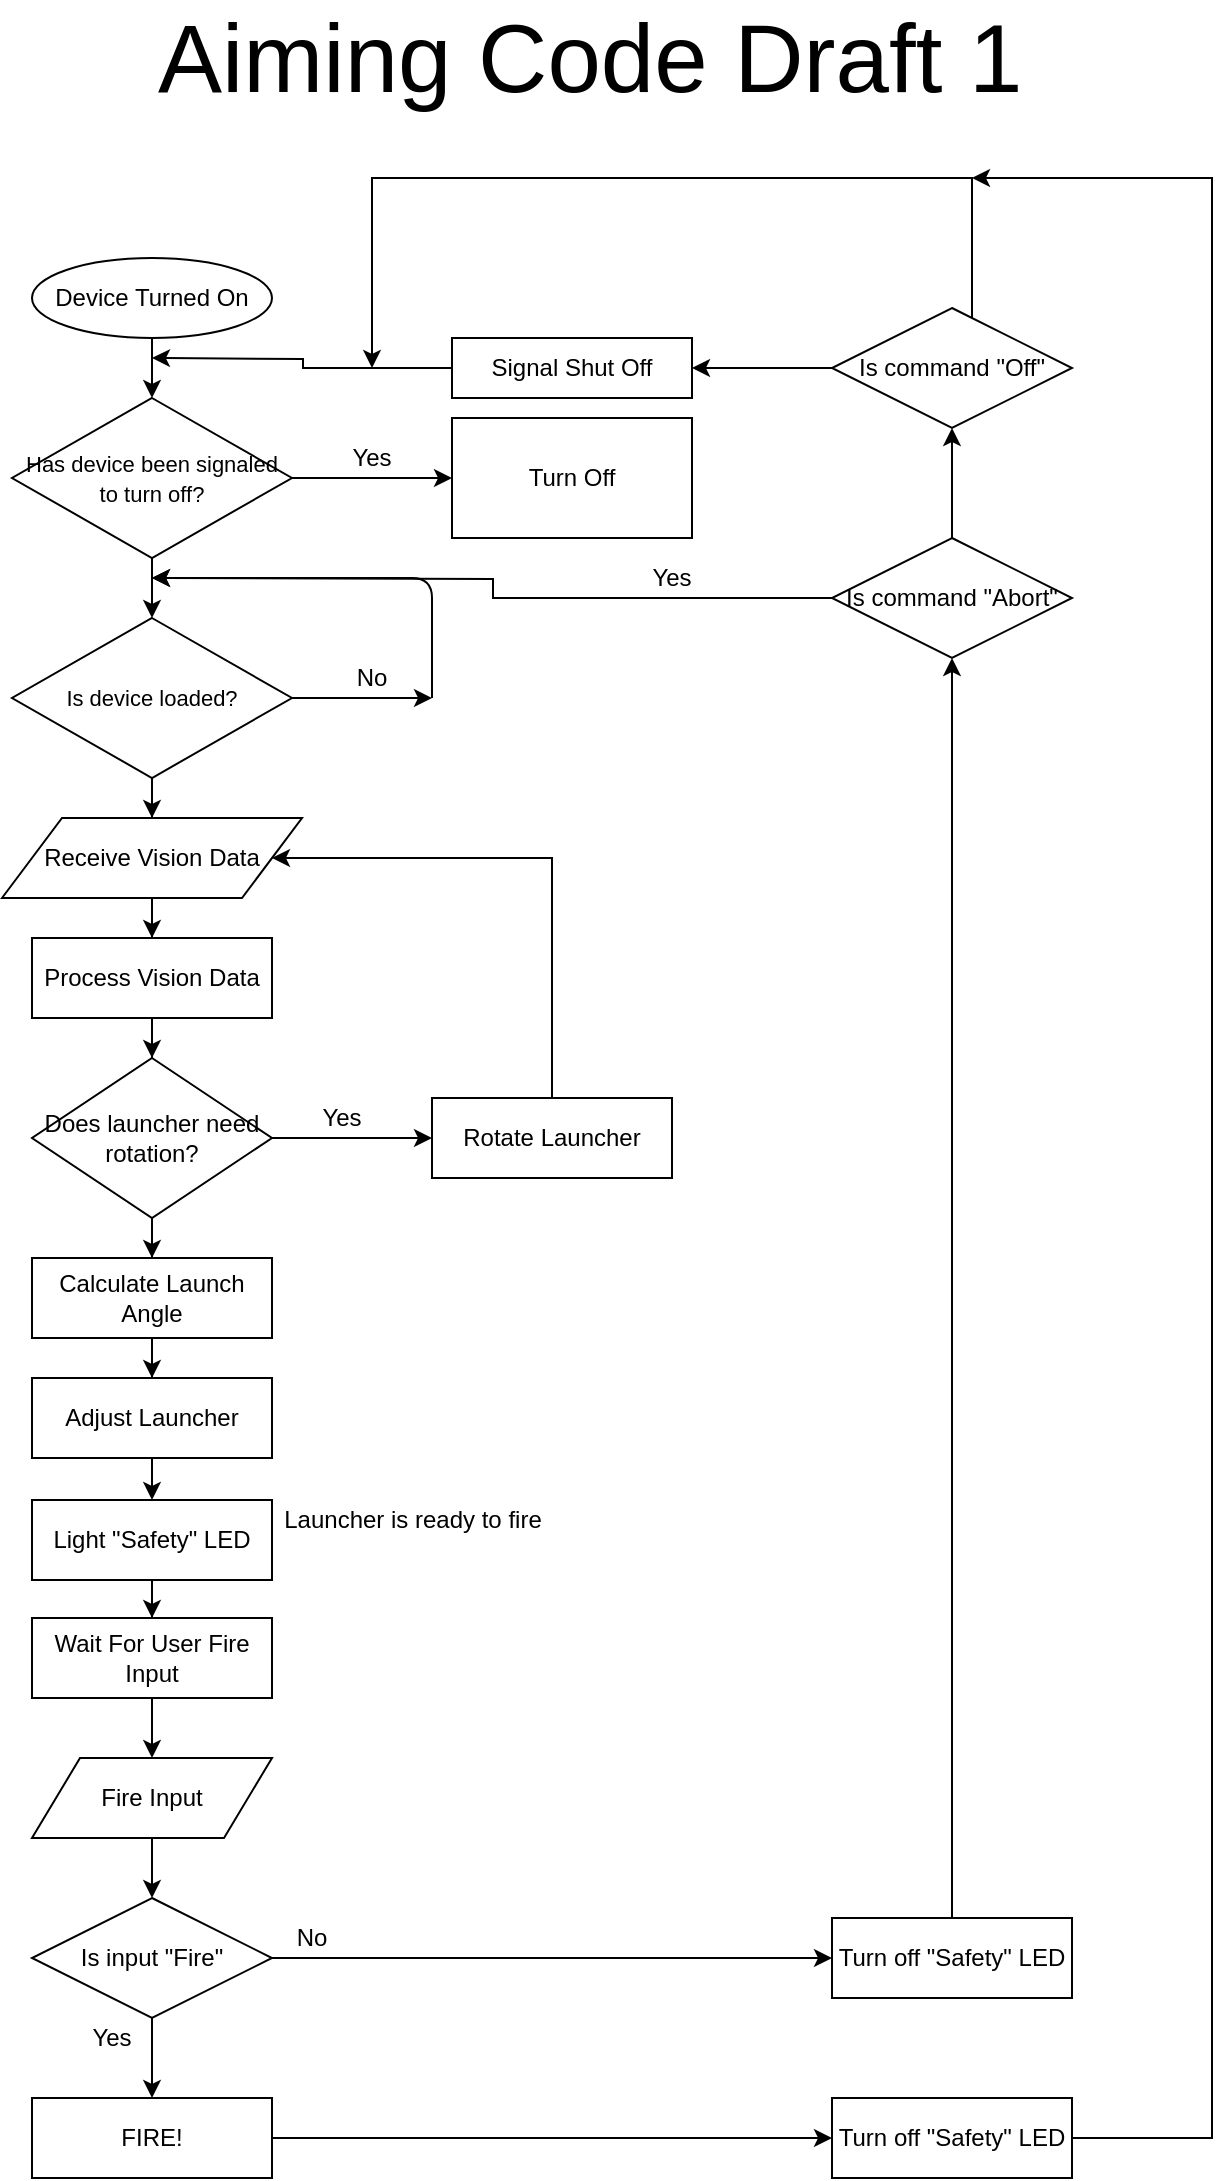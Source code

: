 <mxfile version="12.9.3" type="device"><diagram id="C5RBs43oDa-KdzZeNtuy" name="Page-1"><mxGraphModel dx="2031" dy="1079" grid="1" gridSize="10" guides="1" tooltips="1" connect="1" arrows="1" fold="1" page="1" pageScale="1" pageWidth="827" pageHeight="1169" math="0" shadow="0"><root><mxCell id="WIyWlLk6GJQsqaUBKTNV-0"/><mxCell id="WIyWlLk6GJQsqaUBKTNV-1" parent="WIyWlLk6GJQsqaUBKTNV-0"/><mxCell id="7ELxKcjbYOhzfo5SB_hE-0" value="Device Turned On" style="ellipse;whiteSpace=wrap;html=1;" vertex="1" parent="WIyWlLk6GJQsqaUBKTNV-1"><mxGeometry x="126" y="160" width="120" height="40" as="geometry"/></mxCell><mxCell id="7ELxKcjbYOhzfo5SB_hE-1" value="" style="endArrow=classic;html=1;exitX=0.5;exitY=1;exitDx=0;exitDy=0;entryX=0.5;entryY=0;entryDx=0;entryDy=0;" edge="1" parent="WIyWlLk6GJQsqaUBKTNV-1" source="7ELxKcjbYOhzfo5SB_hE-0" target="7ELxKcjbYOhzfo5SB_hE-2"><mxGeometry width="50" height="50" relative="1" as="geometry"><mxPoint x="476" y="520" as="sourcePoint"/><mxPoint x="186" y="200" as="targetPoint"/><Array as="points"/></mxGeometry></mxCell><mxCell id="7ELxKcjbYOhzfo5SB_hE-4" value="" style="edgeStyle=orthogonalEdgeStyle;rounded=0;orthogonalLoop=1;jettySize=auto;html=1;" edge="1" parent="WIyWlLk6GJQsqaUBKTNV-1" source="7ELxKcjbYOhzfo5SB_hE-2"><mxGeometry relative="1" as="geometry"><mxPoint x="336" y="270" as="targetPoint"/></mxGeometry></mxCell><mxCell id="7ELxKcjbYOhzfo5SB_hE-10" value="" style="edgeStyle=orthogonalEdgeStyle;rounded=0;orthogonalLoop=1;jettySize=auto;html=1;" edge="1" parent="WIyWlLk6GJQsqaUBKTNV-1" source="7ELxKcjbYOhzfo5SB_hE-2" target="7ELxKcjbYOhzfo5SB_hE-9"><mxGeometry relative="1" as="geometry"/></mxCell><mxCell id="7ELxKcjbYOhzfo5SB_hE-2" value="&lt;font style=&quot;font-size: 11px&quot;&gt;Has device been signaled to turn off?&lt;/font&gt;" style="rhombus;whiteSpace=wrap;html=1;" vertex="1" parent="WIyWlLk6GJQsqaUBKTNV-1"><mxGeometry x="116" y="230" width="140" height="80" as="geometry"/></mxCell><mxCell id="7ELxKcjbYOhzfo5SB_hE-13" value="" style="edgeStyle=orthogonalEdgeStyle;rounded=0;orthogonalLoop=1;jettySize=auto;html=1;" edge="1" parent="WIyWlLk6GJQsqaUBKTNV-1" source="7ELxKcjbYOhzfo5SB_hE-9"><mxGeometry relative="1" as="geometry"><mxPoint x="326" y="380" as="targetPoint"/></mxGeometry></mxCell><mxCell id="7ELxKcjbYOhzfo5SB_hE-18" value="" style="edgeStyle=orthogonalEdgeStyle;rounded=0;orthogonalLoop=1;jettySize=auto;html=1;" edge="1" parent="WIyWlLk6GJQsqaUBKTNV-1" source="7ELxKcjbYOhzfo5SB_hE-9" target="7ELxKcjbYOhzfo5SB_hE-16"><mxGeometry relative="1" as="geometry"/></mxCell><mxCell id="7ELxKcjbYOhzfo5SB_hE-9" value="&lt;font style=&quot;font-size: 11px&quot;&gt;Is device loaded?&lt;/font&gt;" style="rhombus;whiteSpace=wrap;html=1;" vertex="1" parent="WIyWlLk6GJQsqaUBKTNV-1"><mxGeometry x="116" y="340" width="140" height="80" as="geometry"/></mxCell><mxCell id="7ELxKcjbYOhzfo5SB_hE-5" value="Yes" style="text;html=1;strokeColor=none;fillColor=none;align=center;verticalAlign=middle;whiteSpace=wrap;rounded=0;" vertex="1" parent="WIyWlLk6GJQsqaUBKTNV-1"><mxGeometry x="276" y="250" width="40" height="20" as="geometry"/></mxCell><mxCell id="7ELxKcjbYOhzfo5SB_hE-7" value="Turn Off" style="rounded=0;whiteSpace=wrap;html=1;" vertex="1" parent="WIyWlLk6GJQsqaUBKTNV-1"><mxGeometry x="336" y="240" width="120" height="60" as="geometry"/></mxCell><mxCell id="7ELxKcjbYOhzfo5SB_hE-14" value="No" style="text;html=1;strokeColor=none;fillColor=none;align=center;verticalAlign=middle;whiteSpace=wrap;rounded=0;" vertex="1" parent="WIyWlLk6GJQsqaUBKTNV-1"><mxGeometry x="276" y="360" width="40" height="20" as="geometry"/></mxCell><mxCell id="7ELxKcjbYOhzfo5SB_hE-15" value="" style="endArrow=classic;html=1;" edge="1" parent="WIyWlLk6GJQsqaUBKTNV-1"><mxGeometry width="50" height="50" relative="1" as="geometry"><mxPoint x="326" y="380" as="sourcePoint"/><mxPoint x="186" y="320" as="targetPoint"/><Array as="points"><mxPoint x="326" y="320"/></Array></mxGeometry></mxCell><mxCell id="7ELxKcjbYOhzfo5SB_hE-20" value="" style="edgeStyle=orthogonalEdgeStyle;rounded=0;orthogonalLoop=1;jettySize=auto;html=1;" edge="1" parent="WIyWlLk6GJQsqaUBKTNV-1" source="7ELxKcjbYOhzfo5SB_hE-16" target="7ELxKcjbYOhzfo5SB_hE-19"><mxGeometry relative="1" as="geometry"/></mxCell><mxCell id="7ELxKcjbYOhzfo5SB_hE-16" value="Receive Vision Data" style="shape=parallelogram;perimeter=parallelogramPerimeter;whiteSpace=wrap;html=1;" vertex="1" parent="WIyWlLk6GJQsqaUBKTNV-1"><mxGeometry x="111" y="440" width="150" height="40" as="geometry"/></mxCell><mxCell id="7ELxKcjbYOhzfo5SB_hE-22" value="" style="edgeStyle=orthogonalEdgeStyle;rounded=0;orthogonalLoop=1;jettySize=auto;html=1;" edge="1" parent="WIyWlLk6GJQsqaUBKTNV-1" source="7ELxKcjbYOhzfo5SB_hE-19" target="7ELxKcjbYOhzfo5SB_hE-21"><mxGeometry relative="1" as="geometry"/></mxCell><mxCell id="7ELxKcjbYOhzfo5SB_hE-19" value="Process Vision Data" style="rounded=0;whiteSpace=wrap;html=1;" vertex="1" parent="WIyWlLk6GJQsqaUBKTNV-1"><mxGeometry x="126" y="500" width="120" height="40" as="geometry"/></mxCell><mxCell id="7ELxKcjbYOhzfo5SB_hE-24" value="" style="edgeStyle=orthogonalEdgeStyle;rounded=0;orthogonalLoop=1;jettySize=auto;html=1;" edge="1" parent="WIyWlLk6GJQsqaUBKTNV-1" source="7ELxKcjbYOhzfo5SB_hE-21"><mxGeometry relative="1" as="geometry"><mxPoint x="326" y="600" as="targetPoint"/></mxGeometry></mxCell><mxCell id="7ELxKcjbYOhzfo5SB_hE-31" value="" style="edgeStyle=orthogonalEdgeStyle;rounded=0;orthogonalLoop=1;jettySize=auto;html=1;" edge="1" parent="WIyWlLk6GJQsqaUBKTNV-1" source="7ELxKcjbYOhzfo5SB_hE-21" target="7ELxKcjbYOhzfo5SB_hE-32"><mxGeometry relative="1" as="geometry"><mxPoint x="186" y="660" as="targetPoint"/></mxGeometry></mxCell><mxCell id="7ELxKcjbYOhzfo5SB_hE-21" value="Does launcher need rotation?" style="rhombus;whiteSpace=wrap;html=1;" vertex="1" parent="WIyWlLk6GJQsqaUBKTNV-1"><mxGeometry x="126" y="560" width="120" height="80" as="geometry"/></mxCell><mxCell id="7ELxKcjbYOhzfo5SB_hE-28" value="" style="edgeStyle=orthogonalEdgeStyle;rounded=0;orthogonalLoop=1;jettySize=auto;html=1;entryX=1;entryY=0.5;entryDx=0;entryDy=0;" edge="1" parent="WIyWlLk6GJQsqaUBKTNV-1" source="7ELxKcjbYOhzfo5SB_hE-25" target="7ELxKcjbYOhzfo5SB_hE-16"><mxGeometry relative="1" as="geometry"><mxPoint x="386" y="450" as="targetPoint"/><Array as="points"><mxPoint x="386" y="460"/></Array></mxGeometry></mxCell><mxCell id="7ELxKcjbYOhzfo5SB_hE-25" value="Rotate Launcher" style="rounded=0;whiteSpace=wrap;html=1;" vertex="1" parent="WIyWlLk6GJQsqaUBKTNV-1"><mxGeometry x="326" y="580" width="120" height="40" as="geometry"/></mxCell><mxCell id="7ELxKcjbYOhzfo5SB_hE-29" value="Yes" style="text;html=1;strokeColor=none;fillColor=none;align=center;verticalAlign=middle;whiteSpace=wrap;rounded=0;" vertex="1" parent="WIyWlLk6GJQsqaUBKTNV-1"><mxGeometry x="261" y="580" width="40" height="20" as="geometry"/></mxCell><mxCell id="7ELxKcjbYOhzfo5SB_hE-34" value="" style="edgeStyle=orthogonalEdgeStyle;rounded=0;orthogonalLoop=1;jettySize=auto;html=1;" edge="1" parent="WIyWlLk6GJQsqaUBKTNV-1" source="7ELxKcjbYOhzfo5SB_hE-32" target="7ELxKcjbYOhzfo5SB_hE-33"><mxGeometry relative="1" as="geometry"/></mxCell><mxCell id="7ELxKcjbYOhzfo5SB_hE-32" value="Calculate Launch Angle" style="rounded=0;whiteSpace=wrap;html=1;" vertex="1" parent="WIyWlLk6GJQsqaUBKTNV-1"><mxGeometry x="126" y="660" width="120" height="40" as="geometry"/></mxCell><mxCell id="7ELxKcjbYOhzfo5SB_hE-36" value="" style="edgeStyle=orthogonalEdgeStyle;rounded=0;orthogonalLoop=1;jettySize=auto;html=1;" edge="1" parent="WIyWlLk6GJQsqaUBKTNV-1" source="7ELxKcjbYOhzfo5SB_hE-33" target="7ELxKcjbYOhzfo5SB_hE-35"><mxGeometry relative="1" as="geometry"/></mxCell><mxCell id="7ELxKcjbYOhzfo5SB_hE-33" value="Adjust Launcher" style="rounded=0;whiteSpace=wrap;html=1;" vertex="1" parent="WIyWlLk6GJQsqaUBKTNV-1"><mxGeometry x="126" y="720" width="120" height="40" as="geometry"/></mxCell><mxCell id="7ELxKcjbYOhzfo5SB_hE-39" value="" style="edgeStyle=orthogonalEdgeStyle;rounded=0;orthogonalLoop=1;jettySize=auto;html=1;" edge="1" parent="WIyWlLk6GJQsqaUBKTNV-1" source="7ELxKcjbYOhzfo5SB_hE-35" target="7ELxKcjbYOhzfo5SB_hE-38"><mxGeometry relative="1" as="geometry"/></mxCell><mxCell id="7ELxKcjbYOhzfo5SB_hE-35" value="Light &quot;Safety&quot; LED" style="rounded=0;whiteSpace=wrap;html=1;" vertex="1" parent="WIyWlLk6GJQsqaUBKTNV-1"><mxGeometry x="126" y="781" width="120" height="40" as="geometry"/></mxCell><mxCell id="7ELxKcjbYOhzfo5SB_hE-42" value="" style="edgeStyle=orthogonalEdgeStyle;rounded=0;orthogonalLoop=1;jettySize=auto;html=1;entryX=0.5;entryY=0;entryDx=0;entryDy=0;" edge="1" parent="WIyWlLk6GJQsqaUBKTNV-1" source="7ELxKcjbYOhzfo5SB_hE-38" target="7ELxKcjbYOhzfo5SB_hE-40"><mxGeometry relative="1" as="geometry"><mxPoint x="186" y="960" as="targetPoint"/></mxGeometry></mxCell><mxCell id="7ELxKcjbYOhzfo5SB_hE-38" value="Wait For User Fire Input" style="rounded=0;whiteSpace=wrap;html=1;" vertex="1" parent="WIyWlLk6GJQsqaUBKTNV-1"><mxGeometry x="126" y="840" width="120" height="40" as="geometry"/></mxCell><mxCell id="7ELxKcjbYOhzfo5SB_hE-37" value="Launcher is ready to fire" style="text;html=1;align=center;verticalAlign=middle;resizable=0;points=[];autosize=1;" vertex="1" parent="WIyWlLk6GJQsqaUBKTNV-1"><mxGeometry x="246" y="781" width="140" height="20" as="geometry"/></mxCell><mxCell id="7ELxKcjbYOhzfo5SB_hE-47" value="" style="edgeStyle=orthogonalEdgeStyle;rounded=0;orthogonalLoop=1;jettySize=auto;html=1;" edge="1" parent="WIyWlLk6GJQsqaUBKTNV-1" source="7ELxKcjbYOhzfo5SB_hE-40" target="7ELxKcjbYOhzfo5SB_hE-46"><mxGeometry relative="1" as="geometry"/></mxCell><mxCell id="7ELxKcjbYOhzfo5SB_hE-40" value="Fire Input" style="shape=parallelogram;perimeter=parallelogramPerimeter;whiteSpace=wrap;html=1;" vertex="1" parent="WIyWlLk6GJQsqaUBKTNV-1"><mxGeometry x="126" y="910" width="120" height="40" as="geometry"/></mxCell><mxCell id="7ELxKcjbYOhzfo5SB_hE-49" value="" style="edgeStyle=orthogonalEdgeStyle;rounded=0;orthogonalLoop=1;jettySize=auto;html=1;" edge="1" parent="WIyWlLk6GJQsqaUBKTNV-1" source="7ELxKcjbYOhzfo5SB_hE-46"><mxGeometry relative="1" as="geometry"><mxPoint x="526" y="1010" as="targetPoint"/></mxGeometry></mxCell><mxCell id="7ELxKcjbYOhzfo5SB_hE-51" value="" style="edgeStyle=orthogonalEdgeStyle;rounded=0;orthogonalLoop=1;jettySize=auto;html=1;" edge="1" parent="WIyWlLk6GJQsqaUBKTNV-1" source="7ELxKcjbYOhzfo5SB_hE-46"><mxGeometry relative="1" as="geometry"><mxPoint x="186" y="1080" as="targetPoint"/></mxGeometry></mxCell><mxCell id="7ELxKcjbYOhzfo5SB_hE-46" value="Is input &quot;Fire&quot;" style="rhombus;whiteSpace=wrap;html=1;" vertex="1" parent="WIyWlLk6GJQsqaUBKTNV-1"><mxGeometry x="126" y="980" width="120" height="60" as="geometry"/></mxCell><mxCell id="7ELxKcjbYOhzfo5SB_hE-73" value="" style="edgeStyle=orthogonalEdgeStyle;rounded=0;orthogonalLoop=1;jettySize=auto;html=1;" edge="1" parent="WIyWlLk6GJQsqaUBKTNV-1" source="7ELxKcjbYOhzfo5SB_hE-52" target="7ELxKcjbYOhzfo5SB_hE-72"><mxGeometry relative="1" as="geometry"/></mxCell><mxCell id="7ELxKcjbYOhzfo5SB_hE-52" value="FIRE!" style="rounded=0;whiteSpace=wrap;html=1;" vertex="1" parent="WIyWlLk6GJQsqaUBKTNV-1"><mxGeometry x="126" y="1080" width="120" height="40" as="geometry"/></mxCell><mxCell id="7ELxKcjbYOhzfo5SB_hE-75" value="" style="edgeStyle=orthogonalEdgeStyle;rounded=0;orthogonalLoop=1;jettySize=auto;html=1;" edge="1" parent="WIyWlLk6GJQsqaUBKTNV-1" source="7ELxKcjbYOhzfo5SB_hE-72"><mxGeometry relative="1" as="geometry"><mxPoint x="596" y="120" as="targetPoint"/><Array as="points"><mxPoint x="716" y="1100"/><mxPoint x="716" y="120"/></Array></mxGeometry></mxCell><mxCell id="7ELxKcjbYOhzfo5SB_hE-72" value="Turn off &quot;Safety&quot; LED" style="rounded=0;whiteSpace=wrap;html=1;" vertex="1" parent="WIyWlLk6GJQsqaUBKTNV-1"><mxGeometry x="526" y="1080" width="120" height="40" as="geometry"/></mxCell><mxCell id="7ELxKcjbYOhzfo5SB_hE-53" value="Yes" style="text;html=1;strokeColor=none;fillColor=none;align=center;verticalAlign=middle;whiteSpace=wrap;rounded=0;" vertex="1" parent="WIyWlLk6GJQsqaUBKTNV-1"><mxGeometry x="146" y="1040" width="40" height="20" as="geometry"/></mxCell><mxCell id="7ELxKcjbYOhzfo5SB_hE-54" value="No" style="text;html=1;strokeColor=none;fillColor=none;align=center;verticalAlign=middle;whiteSpace=wrap;rounded=0;" vertex="1" parent="WIyWlLk6GJQsqaUBKTNV-1"><mxGeometry x="246" y="990" width="40" height="20" as="geometry"/></mxCell><mxCell id="7ELxKcjbYOhzfo5SB_hE-57" value="" style="edgeStyle=orthogonalEdgeStyle;rounded=0;orthogonalLoop=1;jettySize=auto;html=1;" edge="1" parent="WIyWlLk6GJQsqaUBKTNV-1" source="7ELxKcjbYOhzfo5SB_hE-55"><mxGeometry relative="1" as="geometry"><mxPoint x="586" y="360" as="targetPoint"/></mxGeometry></mxCell><mxCell id="7ELxKcjbYOhzfo5SB_hE-55" value="Turn off &quot;Safety&quot; LED" style="rounded=0;whiteSpace=wrap;html=1;" vertex="1" parent="WIyWlLk6GJQsqaUBKTNV-1"><mxGeometry x="526" y="990" width="120" height="40" as="geometry"/></mxCell><mxCell id="7ELxKcjbYOhzfo5SB_hE-60" value="" style="edgeStyle=orthogonalEdgeStyle;rounded=0;orthogonalLoop=1;jettySize=auto;html=1;" edge="1" parent="WIyWlLk6GJQsqaUBKTNV-1" source="7ELxKcjbYOhzfo5SB_hE-58"><mxGeometry relative="1" as="geometry"><mxPoint x="186" y="320" as="targetPoint"/></mxGeometry></mxCell><mxCell id="7ELxKcjbYOhzfo5SB_hE-63" value="" style="edgeStyle=orthogonalEdgeStyle;rounded=0;orthogonalLoop=1;jettySize=auto;html=1;" edge="1" parent="WIyWlLk6GJQsqaUBKTNV-1" source="7ELxKcjbYOhzfo5SB_hE-58" target="7ELxKcjbYOhzfo5SB_hE-62"><mxGeometry relative="1" as="geometry"/></mxCell><mxCell id="7ELxKcjbYOhzfo5SB_hE-58" value="Is command &quot;Abort&quot;" style="rhombus;whiteSpace=wrap;html=1;" vertex="1" parent="WIyWlLk6GJQsqaUBKTNV-1"><mxGeometry x="526" y="300" width="120" height="60" as="geometry"/></mxCell><mxCell id="7ELxKcjbYOhzfo5SB_hE-65" value="" style="edgeStyle=orthogonalEdgeStyle;rounded=0;orthogonalLoop=1;jettySize=auto;html=1;" edge="1" parent="WIyWlLk6GJQsqaUBKTNV-1" source="7ELxKcjbYOhzfo5SB_hE-62" target="7ELxKcjbYOhzfo5SB_hE-66"><mxGeometry relative="1" as="geometry"><mxPoint x="446" y="200" as="targetPoint"/></mxGeometry></mxCell><mxCell id="7ELxKcjbYOhzfo5SB_hE-69" value="" style="edgeStyle=orthogonalEdgeStyle;rounded=0;orthogonalLoop=1;jettySize=auto;html=1;" edge="1" parent="WIyWlLk6GJQsqaUBKTNV-1" source="7ELxKcjbYOhzfo5SB_hE-62"><mxGeometry relative="1" as="geometry"><mxPoint x="296" y="215" as="targetPoint"/><Array as="points"><mxPoint x="596" y="120"/></Array></mxGeometry></mxCell><mxCell id="7ELxKcjbYOhzfo5SB_hE-62" value="Is command &quot;Off&quot;" style="rhombus;whiteSpace=wrap;html=1;" vertex="1" parent="WIyWlLk6GJQsqaUBKTNV-1"><mxGeometry x="526" y="185" width="120" height="60" as="geometry"/></mxCell><mxCell id="7ELxKcjbYOhzfo5SB_hE-61" value="Yes" style="text;html=1;strokeColor=none;fillColor=none;align=center;verticalAlign=middle;whiteSpace=wrap;rounded=0;" vertex="1" parent="WIyWlLk6GJQsqaUBKTNV-1"><mxGeometry x="426" y="310" width="40" height="20" as="geometry"/></mxCell><mxCell id="7ELxKcjbYOhzfo5SB_hE-71" value="" style="edgeStyle=orthogonalEdgeStyle;rounded=0;orthogonalLoop=1;jettySize=auto;html=1;" edge="1" parent="WIyWlLk6GJQsqaUBKTNV-1" source="7ELxKcjbYOhzfo5SB_hE-66"><mxGeometry relative="1" as="geometry"><mxPoint x="186" y="210" as="targetPoint"/></mxGeometry></mxCell><mxCell id="7ELxKcjbYOhzfo5SB_hE-66" value="Signal Shut Off" style="rounded=0;whiteSpace=wrap;html=1;" vertex="1" parent="WIyWlLk6GJQsqaUBKTNV-1"><mxGeometry x="336" y="200" width="120" height="30" as="geometry"/></mxCell><mxCell id="7ELxKcjbYOhzfo5SB_hE-76" value="&lt;font style=&quot;font-size: 48px&quot;&gt;Aiming Code Draft 1&lt;/font&gt;" style="text;html=1;strokeColor=none;fillColor=none;align=left;verticalAlign=middle;whiteSpace=wrap;rounded=0;" vertex="1" parent="WIyWlLk6GJQsqaUBKTNV-1"><mxGeometry x="187" y="50" width="454" height="20" as="geometry"/></mxCell></root></mxGraphModel></diagram></mxfile>